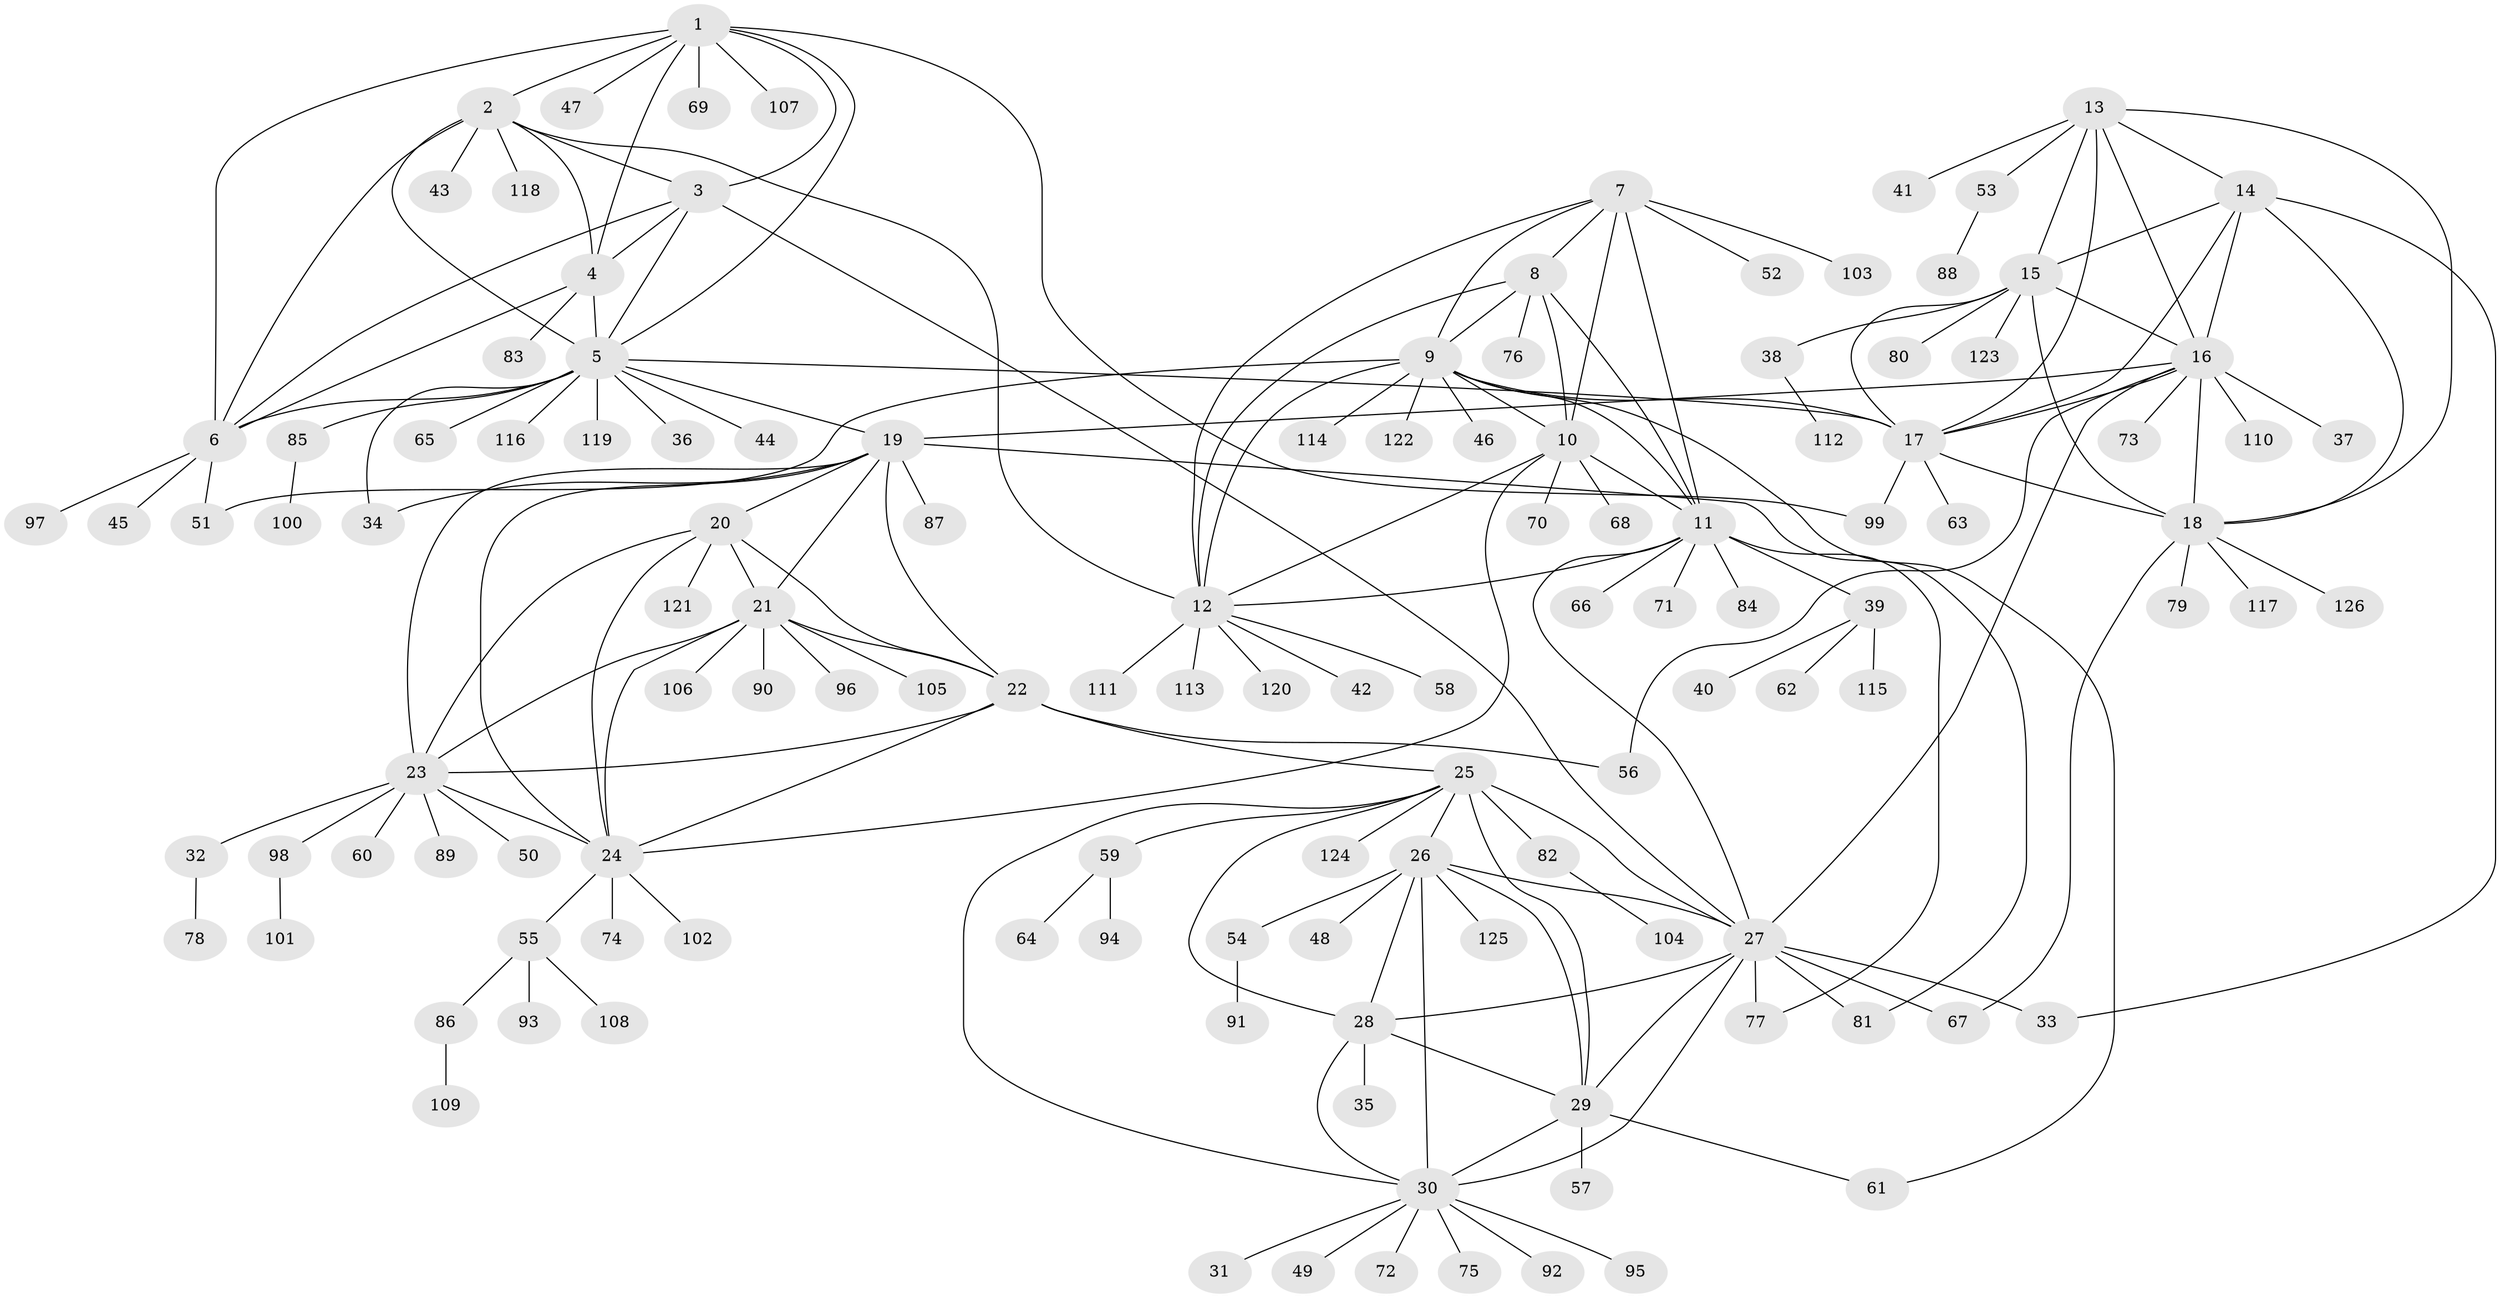 // Generated by graph-tools (version 1.1) at 2025/50/03/09/25 03:50:34]
// undirected, 126 vertices, 190 edges
graph export_dot {
graph [start="1"]
  node [color=gray90,style=filled];
  1;
  2;
  3;
  4;
  5;
  6;
  7;
  8;
  9;
  10;
  11;
  12;
  13;
  14;
  15;
  16;
  17;
  18;
  19;
  20;
  21;
  22;
  23;
  24;
  25;
  26;
  27;
  28;
  29;
  30;
  31;
  32;
  33;
  34;
  35;
  36;
  37;
  38;
  39;
  40;
  41;
  42;
  43;
  44;
  45;
  46;
  47;
  48;
  49;
  50;
  51;
  52;
  53;
  54;
  55;
  56;
  57;
  58;
  59;
  60;
  61;
  62;
  63;
  64;
  65;
  66;
  67;
  68;
  69;
  70;
  71;
  72;
  73;
  74;
  75;
  76;
  77;
  78;
  79;
  80;
  81;
  82;
  83;
  84;
  85;
  86;
  87;
  88;
  89;
  90;
  91;
  92;
  93;
  94;
  95;
  96;
  97;
  98;
  99;
  100;
  101;
  102;
  103;
  104;
  105;
  106;
  107;
  108;
  109;
  110;
  111;
  112;
  113;
  114;
  115;
  116;
  117;
  118;
  119;
  120;
  121;
  122;
  123;
  124;
  125;
  126;
  1 -- 2;
  1 -- 3;
  1 -- 4;
  1 -- 5;
  1 -- 6;
  1 -- 47;
  1 -- 69;
  1 -- 99;
  1 -- 107;
  2 -- 3;
  2 -- 4;
  2 -- 5;
  2 -- 6;
  2 -- 12;
  2 -- 43;
  2 -- 118;
  3 -- 4;
  3 -- 5;
  3 -- 6;
  3 -- 27;
  4 -- 5;
  4 -- 6;
  4 -- 83;
  5 -- 6;
  5 -- 17;
  5 -- 19;
  5 -- 34;
  5 -- 36;
  5 -- 44;
  5 -- 65;
  5 -- 85;
  5 -- 116;
  5 -- 119;
  6 -- 45;
  6 -- 51;
  6 -- 97;
  7 -- 8;
  7 -- 9;
  7 -- 10;
  7 -- 11;
  7 -- 12;
  7 -- 52;
  7 -- 103;
  8 -- 9;
  8 -- 10;
  8 -- 11;
  8 -- 12;
  8 -- 76;
  9 -- 10;
  9 -- 11;
  9 -- 12;
  9 -- 17;
  9 -- 46;
  9 -- 51;
  9 -- 61;
  9 -- 114;
  9 -- 122;
  10 -- 11;
  10 -- 12;
  10 -- 24;
  10 -- 68;
  10 -- 70;
  11 -- 12;
  11 -- 27;
  11 -- 39;
  11 -- 66;
  11 -- 71;
  11 -- 77;
  11 -- 84;
  12 -- 42;
  12 -- 58;
  12 -- 111;
  12 -- 113;
  12 -- 120;
  13 -- 14;
  13 -- 15;
  13 -- 16;
  13 -- 17;
  13 -- 18;
  13 -- 41;
  13 -- 53;
  14 -- 15;
  14 -- 16;
  14 -- 17;
  14 -- 18;
  14 -- 33;
  15 -- 16;
  15 -- 17;
  15 -- 18;
  15 -- 38;
  15 -- 80;
  15 -- 123;
  16 -- 17;
  16 -- 18;
  16 -- 19;
  16 -- 27;
  16 -- 37;
  16 -- 56;
  16 -- 73;
  16 -- 110;
  17 -- 18;
  17 -- 63;
  17 -- 99;
  18 -- 67;
  18 -- 79;
  18 -- 117;
  18 -- 126;
  19 -- 20;
  19 -- 21;
  19 -- 22;
  19 -- 23;
  19 -- 24;
  19 -- 34;
  19 -- 81;
  19 -- 87;
  20 -- 21;
  20 -- 22;
  20 -- 23;
  20 -- 24;
  20 -- 121;
  21 -- 22;
  21 -- 23;
  21 -- 24;
  21 -- 90;
  21 -- 96;
  21 -- 105;
  21 -- 106;
  22 -- 23;
  22 -- 24;
  22 -- 25;
  22 -- 56;
  23 -- 24;
  23 -- 32;
  23 -- 50;
  23 -- 60;
  23 -- 89;
  23 -- 98;
  24 -- 55;
  24 -- 74;
  24 -- 102;
  25 -- 26;
  25 -- 27;
  25 -- 28;
  25 -- 29;
  25 -- 30;
  25 -- 59;
  25 -- 82;
  25 -- 124;
  26 -- 27;
  26 -- 28;
  26 -- 29;
  26 -- 30;
  26 -- 48;
  26 -- 54;
  26 -- 125;
  27 -- 28;
  27 -- 29;
  27 -- 30;
  27 -- 33;
  27 -- 67;
  27 -- 77;
  27 -- 81;
  28 -- 29;
  28 -- 30;
  28 -- 35;
  29 -- 30;
  29 -- 57;
  29 -- 61;
  30 -- 31;
  30 -- 49;
  30 -- 72;
  30 -- 75;
  30 -- 92;
  30 -- 95;
  32 -- 78;
  38 -- 112;
  39 -- 40;
  39 -- 62;
  39 -- 115;
  53 -- 88;
  54 -- 91;
  55 -- 86;
  55 -- 93;
  55 -- 108;
  59 -- 64;
  59 -- 94;
  82 -- 104;
  85 -- 100;
  86 -- 109;
  98 -- 101;
}
